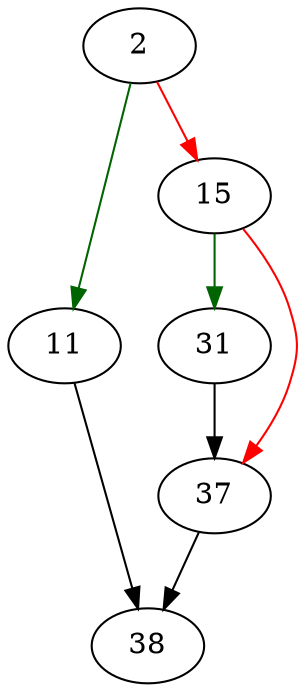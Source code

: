 strict digraph "createAggContext" {
	// Node definitions.
	2 [entry=true];
	11;
	15;
	38;
	31;
	37;

	// Edge definitions.
	2 -> 11 [
		color=darkgreen
		cond=true
	];
	2 -> 15 [
		color=red
		cond=false
	];
	11 -> 38;
	15 -> 31 [
		color=darkgreen
		cond=true
	];
	15 -> 37 [
		color=red
		cond=false
	];
	31 -> 37;
	37 -> 38;
}